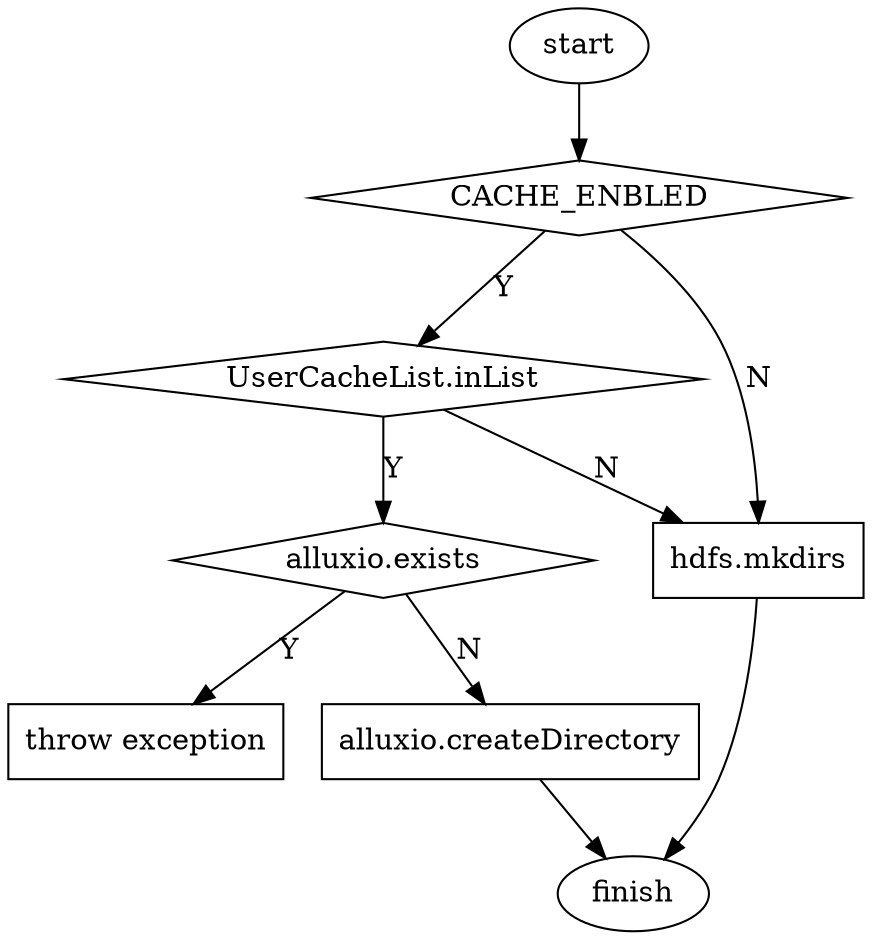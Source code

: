 digraph mkdirs{
	CACHE_ENBLED[shape=diamond];
	start[shape=ellipse];
	isExistInAlluxio[shape=diamond, label="alluxio.exists"];
	inList[shape = diamond, label = "UserCacheList.inList"];
	exception[shape = box, label = "throw exception"];
	finish[shape=ellipse];
	aMkdirs[shape = box, label = "alluxio.createDirectory"];
	hMkdirs[shape = box, label= "hdfs.mkdirs"];

	start -> CACHE_ENBLED;
	CACHE_ENBLED -> hMkdirs[label = "N"];
	CACHE_ENBLED -> inList[label = "Y"];
	inList -> hMkdirs [label = "N"];
	inList -> isExistInAlluxio[label = "Y"];
	isExistInAlluxio -> exception[label = "Y"];
	isExistInAlluxio -> aMkdirs[label = "N"];
	aMkdirs -> finish;
	hMkdirs -> finish;

}